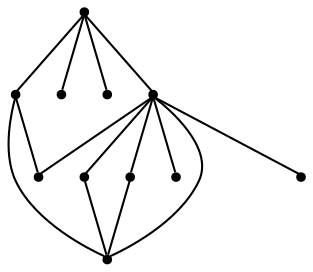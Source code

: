 graph {
  node [shape=point,comment="{\"directed\":false,\"doi\":\"10.1007/978-3-031-22203-0_27\",\"figure\":\"14 (1)\"}"]

  v0 [pos="1039.9875222403184,869.5988530769138"]
  v1 [pos="1003.1941827572105,869.5988530769138"]
  v2 [pos="966.3998099623151,869.5988530769139"]
  v3 [pos="929.6064068907896,869.5988530769138"]
  v4 [pos="892.8130674076817,869.5988530769139"]
  v5 [pos="856.0197279245741,869.5988530769139"]
  v6 [pos="819.2253233354697,869.5988530769138"]
  v7 [pos="782.4319202639443,869.5988530769139"]
  v8 [pos="745.6385807808366,869.5988530769139"]
  v9 [pos="708.8431428799447,869.5988530769138"]
  v10 [pos="672.0497398084193,869.5988530769138"]

  v0 -- v7 [id="-1",pos="1039.9875222403184,869.5988530769138 1024.7340279855716,922.0315664063396 1024.7340279855716,922.0315664063396 1024.7340279855716,922.0315664063396 1022.6378357961603,929.2368088864371 1018.5246825857892,932.8373317344193 1012.3903715188901,932.8373317344193 810.0289438085371,932.8373317344193 810.0289438085371,932.8373317344193 810.0289438085371,932.8373317344193 803.8988295772061,932.8373317344193 799.7773462841164,929.2368088864371 797.6853509302732,922.0315664063396 782.4319202639443,869.5988530769139 782.4319202639443,869.5988530769139 782.4319202639443,869.5988530769139"]
  v0 -- v8 [id="-2",pos="1039.9875222403184,869.5988530769138 1024.613146403528,924.8528227459768 1024.613146403528,924.8528227459768 1024.613146403528,924.8528227459768 1022.5961853825681,932.0913851485853 1018.5246825857892,935.7127647419561 1012.3904351073078,935.7127647419561 773.2356043254293,935.7127647419561 773.2356043254293,935.7127647419561 773.2356043254293,935.7127647419561 767.1054900940983,935.7127647419561 763.0298540501689,932.0913851485853 761.0128294407914,924.8528227459768 745.6385807808366,869.5988530769139 745.6385807808366,869.5988530769139 745.6385807808366,869.5988530769139"]
  v0 -- v9 [id="-3",pos="1039.9875222403184,869.5988530769138 1024.500722081038,927.6740790856139 1024.500722081038,927.6740790856139 1024.500722081038,927.6740790856139 1022.5587318045441,934.9501581948666 1018.5246825857892,938.5881341618546 1012.3945683544581,938.5881341618546 736.4422648423215,938.5881341618546 736.4422648423215,938.5881341618546 736.4422648423215,938.5881341618546 730.3079537754224,938.5881341618546 726.2740317335029,934.9501581948666 724.3320414570089,927.6740790856139 708.8431428799447,869.5988530769138 708.8431428799447,869.5988530769138 708.8431428799447,869.5988530769138"]
  v10 -- v5 [id="-4",pos="672.0497398084193,869.5988530769138 678.9498779838631,961.5832046538826 678.9498779838631,961.5832046538826 678.9498779838631,961.5832046538826 680.4834398534833,969.2509836155551 684.317376321743,973.0807398998967 690.4474905530741,973.0807398998967 1058.3853365733908,973.0807398998967 1058.3853365733908,973.0807398998967 1058.3853365733908,973.0807398998967 1064.5154508047217,973.0807398998967 1067.58263813238,969.2509836155551 1067.58263813238,961.5832046538826 1067.58263813238,846.6037825848856 1067.58263813238,846.6037825848856 1067.58263813238,846.6037825848856 1067.58263813238,838.9360036232132 1064.5154508047217,835.1062473388715 1058.3853365733908,835.1062473388715 883.6158135400058,835.1062473388715 883.6158135400058,835.1062473388715 883.6158135400058,835.1062473388715 877.485635720257,835.1062473388715 872.7140244446241,838.2942771766837 869.3135066313934,844.6702096770312 856.0197279245741,869.5988530769139 856.0197279245741,869.5988530769139 856.0197279245741,869.5988530769139"]
  v10 -- v2 [id="-5",pos="672.0497398084193,869.5988530769138 685.8467413557953,952.9569692189107 685.8467413557953,952.9569692189107 685.8467413557953,952.9569692189107 687.380239636998,960.6247481805832 691.2142396936754,964.4544408772864 697.3443539250063,964.4544408772864 1051.4840856006372,964.4544408772864 1051.4840856006372,964.4544408772864 1051.4840856006372,964.4544408772864 1057.618460255954,964.4544408772864 1060.6855839951945,960.6247481805832 1060.6855839951945,952.9569692189107 1060.6855839951945,855.230081607496 1060.6855839951945,855.230081607496 1060.6855839951945,855.230081607496 1060.6855839951945,847.5581058616905 1057.618460255954,843.7325463614819 1051.4840856006372,843.7325463614819 993.9957684009114,843.7325463614819 993.9957684009114,843.7325463614819 993.9957684009114,843.7325463614819 987.8656541695804,843.7325463614819 982.756515572807,846.5954526042578 978.6850127760279,852.3213286774482 966.3998099623151,869.5988530769139 966.3998099623151,869.5988530769139 966.3998099623151,869.5988530769139"]
  v10 -- v4 [id="-6",pos="672.0497398084193,869.5988530769138 681.2501889940847,958.7077716463458 681.2501889940847,958.7077716463458 681.2501889940847,958.7077716463458 682.7796176165547,966.3714174115237 686.6176873319647,970.2053068923599 692.7478651517134,970.2053068923599 1056.0848983863336,970.2053068923599 1056.0848983863336,970.2053068923599 1056.0848983863336,970.2053068923599 1062.2150126176646,970.2053068923599 1065.2821999453229,966.3714174115237 1065.2821999453229,958.7077716463458 1065.2821999453229,849.4792155924224 1065.2821999453229,849.4792155924224 1065.2821999453229,849.4792155924224 1065.2821999453229,841.8114366307499 1062.2150126176646,837.9816803464083 1056.0848983863336,837.9816803464083 920.4090894346958,837.9816803464083 920.4090894346958,837.9816803464083 920.4090894346958,837.9816803464083 914.2789752033648,837.9816803464083 909.4032060995427,841.0780168096768 905.7984422886663,847.2788925415645 892.8130674076817,869.5988530769139 892.8130674076817,869.5988530769139 892.8130674076817,869.5988530769139"]
  v10 -- v3 [id="-7",pos="672.0497398084193,869.5988530769138 683.546366757156,955.8365354229421 683.546366757156,955.8365354229421 683.546366757156,955.8365354229421 685.0799286267763,963.50018118812 688.913865095036,967.3340706689562 695.0481761619351,967.3340706689562 1053.7845237876943,967.3340706689562 1053.7845237876943,967.3340706689562 1053.7845237876943,967.3340706689562 1059.9146380190252,967.3340706689562 1062.985958593834,963.50018118812 1062.985958593834,955.8365354229421 1062.985958593834,852.3504518158261 1062.985958593834,852.3504518158261 1062.985958593834,852.3504518158261 1062.985958593834,844.6868696382867 1059.9146380190252,840.8529801574505 1053.7845237876943,840.8529801574505 957.2024289178036,840.8529801574505 957.2024289178036,840.8529801574505 957.2024289178036,840.8529801574505 951.0723146864726,840.8529801574505 946.0881909188932,843.8450964814143 942.258387697784,849.8334623258365 929.6064068907896,869.5988530769138 929.6064068907896,869.5988530769138 929.6064068907896,869.5988530769138"]
  v10 -- v1 [id="-8",pos="672.0497398084193,869.5988530769138 688.2178898633325,950.4273893765219 688.2178898633325,950.4273893765219 688.2178898633325,950.4273893765219 689.7014712366422,957.8618017053403 693.5146142923147,961.5832046538826 699.6447285236457,961.5832046538826 1049.187907837566,961.5832046538826 1049.187907837566,961.5832046538826 1049.187907837566,961.5832046538826 1055.3180220688969,961.5832046538826 1058.3852093965552,957.7493151730464 1058.3852093965552,950.0856694078685 1058.3852093965552,858.1013178308997 1058.3852093965552,858.1013178308997 1058.3852093965552,858.1013178308997 1058.3852093965552,850.4335388692272 1055.3180220688969,846.6037825848856 1049.187907837566,846.6037825848856 1030.7933047195872,846.6037825848856 1030.7933047195872,846.6037825848856 1030.7933047195872,846.6037825848856 1024.6589936526882,846.6037825848856 1019.4248402267207,849.3166855887235 1015.0907808532669,854.7300284192769 1003.1941827572105,869.5988530769138 1003.1941827572105,869.5988530769138 1003.1941827572105,869.5988530769138"]
  v0 -- v10 [id="-9",pos="1039.9875222403184,869.5988530769138 1024.3965006644312,930.5077986023736 1024.3965006644312,930.5077986023736 1024.3965006644312,930.5077986023736 1022.5253478852527,937.8130644376425 1018.5246825857892,941.4594339728966 1012.3945683544581,941.4594339728966 699.6489253592138,941.4594339728966 699.6489253592138,941.4594339728966 699.6489253592138,941.4594339728966 693.5146142923147,941.4594339728966 689.5098157457007,937.8130644376425 687.6428598020904,930.5077986023736 672.0497398084193,869.5988530769138 672.0497398084193,869.5988530769138 672.0497398084193,869.5988530769138"]
  v7 -- v4 [id="-10",pos="782.4319202639443,869.5988530769139 796.7144193804439,905.3040750788597 796.7144193804439,905.3040750788597 796.7144193804439,905.3040750788597 799.4565427168305,912.1592676096761 803.8988931656238,915.5889304733316 810.0290073969547,915.5889304733316 865.217013586459,915.5889304733316 865.217013586459,915.5889304733316 865.217013586459,915.5889304733316 871.34712781779,915.5889304733316 875.7895418550008,912.1592676096761 878.5274683558196,905.3040750788597 892.8130674076817,869.5988530769139 892.8130674076817,869.5988530769139 892.8130674076817,869.5988530769139"]
  v7 -- v5 [id="-11",pos="782.4319202639443,869.5988530769139 794.3223502834842,884.4676777345506 794.3223502834842,884.4676777345506 794.3223502834842,884.4676777345506 798.6605429040882,889.881020565104 803.8988931656238,892.5939235689419 810.0290073969547,892.5939235689419 828.4236105149334,892.5939235689419 828.4236105149334,892.5939235689419 828.4236105149334,892.5939235689419 834.5537883346822,892.5939235689419 839.7921385962178,889.881020565104 844.1261343812538,884.4676777345506 856.0197279245741,869.5988530769139 856.0197279245741,869.5988530769139 856.0197279245741,869.5988530769139"]
  v10 -- v6 [id="-12",pos="672.0497398084193,869.5988530769138 676.6495033852237,964.4544408772864 676.6495033852237,964.4544408772864 676.6495033852237,964.4544408772864 678.183065254844,972.1222834265973 682.0170017231037,975.9561729074335 688.1471795428524,975.9561729074335 1060.68571117203,976.0228127524556 1060.68571117203,976.0228127524556 1060.68571117203,976.0228127524556 1066.8157618149432,975.9770296528221 1069.8830127310193,971.1596301691646 1069.8830127310193,961.5832046538826 1069.8830127310193,843.7325463614819 1069.8830127310193,843.7325463614819 1069.8830127310193,843.7325463614819 1069.8830127310193,836.0605706156764 1066.8157618149432,832.2308779189732 1060.68571117203,832.2308779189732 846.8224104684803,832.2308779189732 846.8224104684803,832.2308779189732 846.8224104684803,832.2308779189732 840.6922962371493,832.2308779189732 836.0165127069871,835.4938139947967 832.799383890397,842.0239465182154 819.2253233354697,869.5988530769138 819.2253233354697,869.5988530769138 819.2253233354697,869.5988530769138"]
  v1 -- v4 [id="-13",pos="1003.1941827572105,869.5988530769138 988.9116836407109,905.3040750788597 988.9116836407109,905.3040750788597 988.9116836407109,905.3040750788597 986.1696238927419,912.1592676096761 981.7314066910991,915.5889304733316 975.5970956242,915.5889304733316 920.4090894346958,915.5889304733316 920.4090894346958,915.5889304733316 920.4090894346958,915.5889304733316 914.2789752033648,915.5889304733316 909.840758001722,912.1592676096761 907.0986346653352,905.3040750788597 892.8130674076817,869.5988530769139 892.8130674076817,869.5988530769139 892.8130674076817,869.5988530769139"]
  v2 -- v4 [id="-14",pos="966.3998099623151,869.5988530769139 954.5062164189948,884.4676777345506 954.5062164189948,884.4676777345506 954.5062164189948,884.4676777345506 950.1722206339588,889.881020565104 944.9380036195736,892.5939235689419 938.8078893882426,892.5939235689419 920.4091530231135,892.5939235689419 920.4091530231135,892.5939235689419 920.4091530231135,892.5939235689419 914.2789752033648,892.5939235689419 909.0406249418293,889.881020565104 904.7066291567933,884.4676777345506 892.8130674076817,869.5988530769139 892.8130674076817,869.5988530769139 892.8130674076817,869.5988530769139"]
}